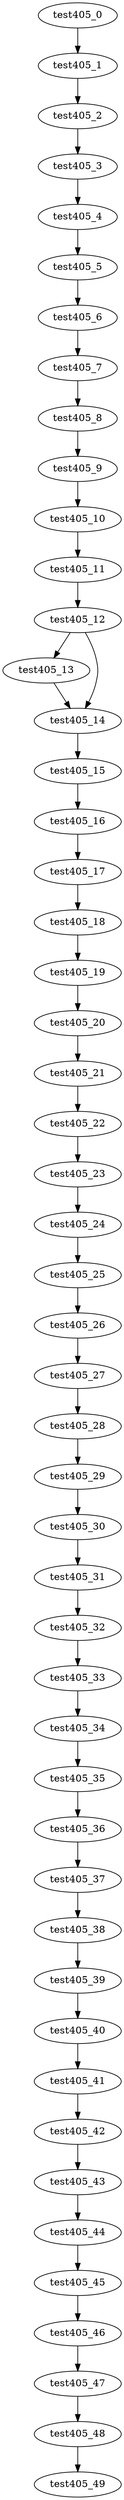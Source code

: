 digraph G {
test405_0->test405_1;
test405_1->test405_2;
test405_2->test405_3;
test405_3->test405_4;
test405_4->test405_5;
test405_5->test405_6;
test405_6->test405_7;
test405_7->test405_8;
test405_8->test405_9;
test405_9->test405_10;
test405_10->test405_11;
test405_11->test405_12;
test405_12->test405_13;
test405_12->test405_14;
test405_13->test405_14;
test405_14->test405_15;
test405_15->test405_16;
test405_16->test405_17;
test405_17->test405_18;
test405_18->test405_19;
test405_19->test405_20;
test405_20->test405_21;
test405_21->test405_22;
test405_22->test405_23;
test405_23->test405_24;
test405_24->test405_25;
test405_25->test405_26;
test405_26->test405_27;
test405_27->test405_28;
test405_28->test405_29;
test405_29->test405_30;
test405_30->test405_31;
test405_31->test405_32;
test405_32->test405_33;
test405_33->test405_34;
test405_34->test405_35;
test405_35->test405_36;
test405_36->test405_37;
test405_37->test405_38;
test405_38->test405_39;
test405_39->test405_40;
test405_40->test405_41;
test405_41->test405_42;
test405_42->test405_43;
test405_43->test405_44;
test405_44->test405_45;
test405_45->test405_46;
test405_46->test405_47;
test405_47->test405_48;
test405_48->test405_49;

}
